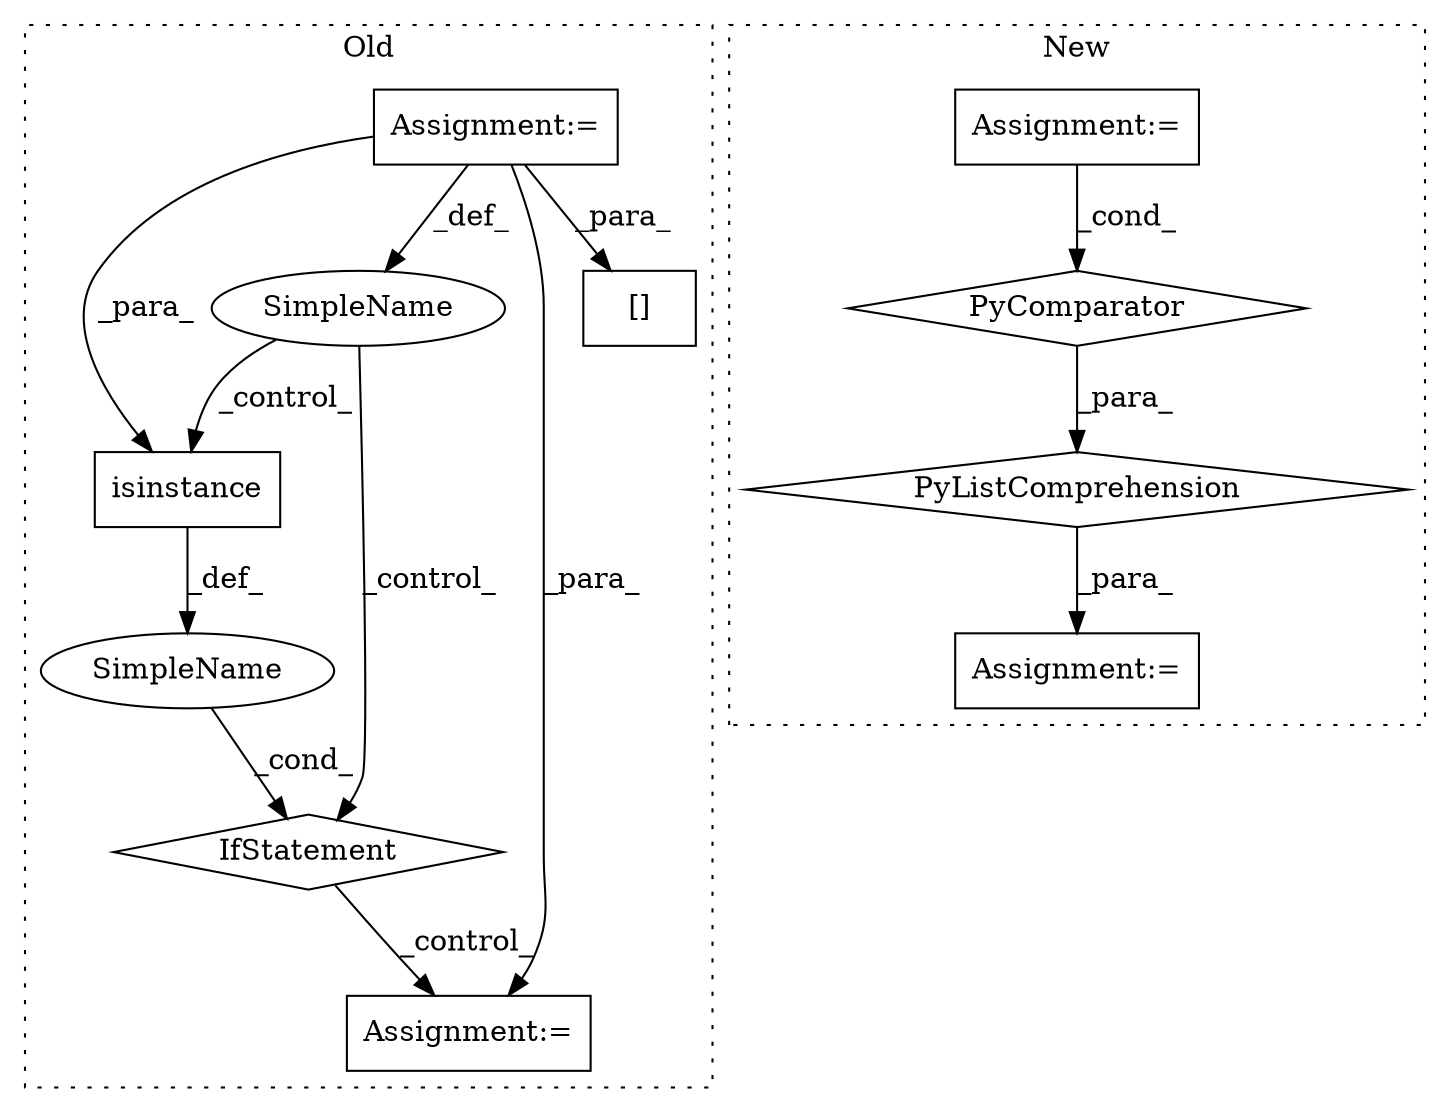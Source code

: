 digraph G {
subgraph cluster0 {
1 [label="isinstance" a="32" s="3118,3142" l="11,1" shape="box"];
4 [label="IfStatement" a="25" s="3114,3143" l="4,2" shape="diamond"];
6 [label="Assignment:=" a="7" s="2871,2969" l="69,2" shape="box"];
8 [label="SimpleName" a="42" s="2944" l="5" shape="ellipse"];
9 [label="SimpleName" a="42" s="" l="" shape="ellipse"];
10 [label="Assignment:=" a="7" s="3157,3245" l="65,2" shape="box"];
11 [label="[]" a="2" s="3278,3290" l="11,1" shape="box"];
label = "Old";
style="dotted";
}
subgraph cluster1 {
2 [label="PyComparator" a="113" s="2881" l="22" shape="diamond"];
3 [label="Assignment:=" a="7" s="2881" l="22" shape="box"];
5 [label="Assignment:=" a="7" s="2799" l="14" shape="box"];
7 [label="PyListComprehension" a="109" s="2813" l="98" shape="diamond"];
label = "New";
style="dotted";
}
1 -> 9 [label="_def_"];
2 -> 7 [label="_para_"];
3 -> 2 [label="_cond_"];
4 -> 10 [label="_control_"];
6 -> 11 [label="_para_"];
6 -> 8 [label="_def_"];
6 -> 1 [label="_para_"];
6 -> 10 [label="_para_"];
7 -> 5 [label="_para_"];
8 -> 1 [label="_control_"];
8 -> 4 [label="_control_"];
9 -> 4 [label="_cond_"];
}